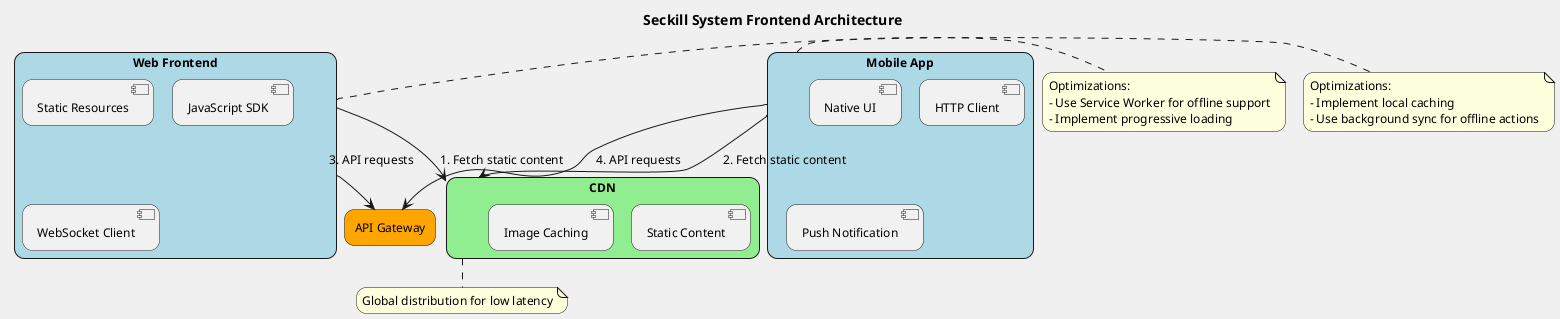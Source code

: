 @startuml Seckill System Frontend Architecture
!pragma layout smetana
skinparam backgroundColor #F0F0F0
skinparam defaultFontName Arial
skinparam defaultFontSize 12
skinparam roundcorner 20
skinparam shadowing false

title Seckill System Frontend Architecture

rectangle "Mobile App" as MobileApp #LightBlue {
    component "Native UI" as NativeUI
    component "HTTP Client" as HTTPClient
    component "Push Notification" as PushNotification
}

rectangle "Web Frontend" as WebFrontend #LightBlue {
    component "Static Resources" as StaticResources
    component "JavaScript SDK" as JavaScriptSDK
    component "WebSocket Client" as WebSocketClient
}

rectangle CDN #LightGreen {
    component "Static Content" as StaticContent
    component "Image Caching" as ImageCaching
}

rectangle "API Gateway" as APIGateway #Orange

WebFrontend --> CDN : "1. Fetch static content"
MobileApp --> CDN : "2. Fetch static content"
WebFrontend --> APIGateway : "3. API requests"
MobileApp --> APIGateway : "4. API requests"

note right of WebFrontend
  Optimizations:
  - Use Service Worker for offline support
  - Implement progressive loading
end note

note right of MobileApp
  Optimizations:
  - Implement local caching
  - Use background sync for offline actions
end note

note bottom of CDN
  Global distribution for low latency
end note

@enduml
